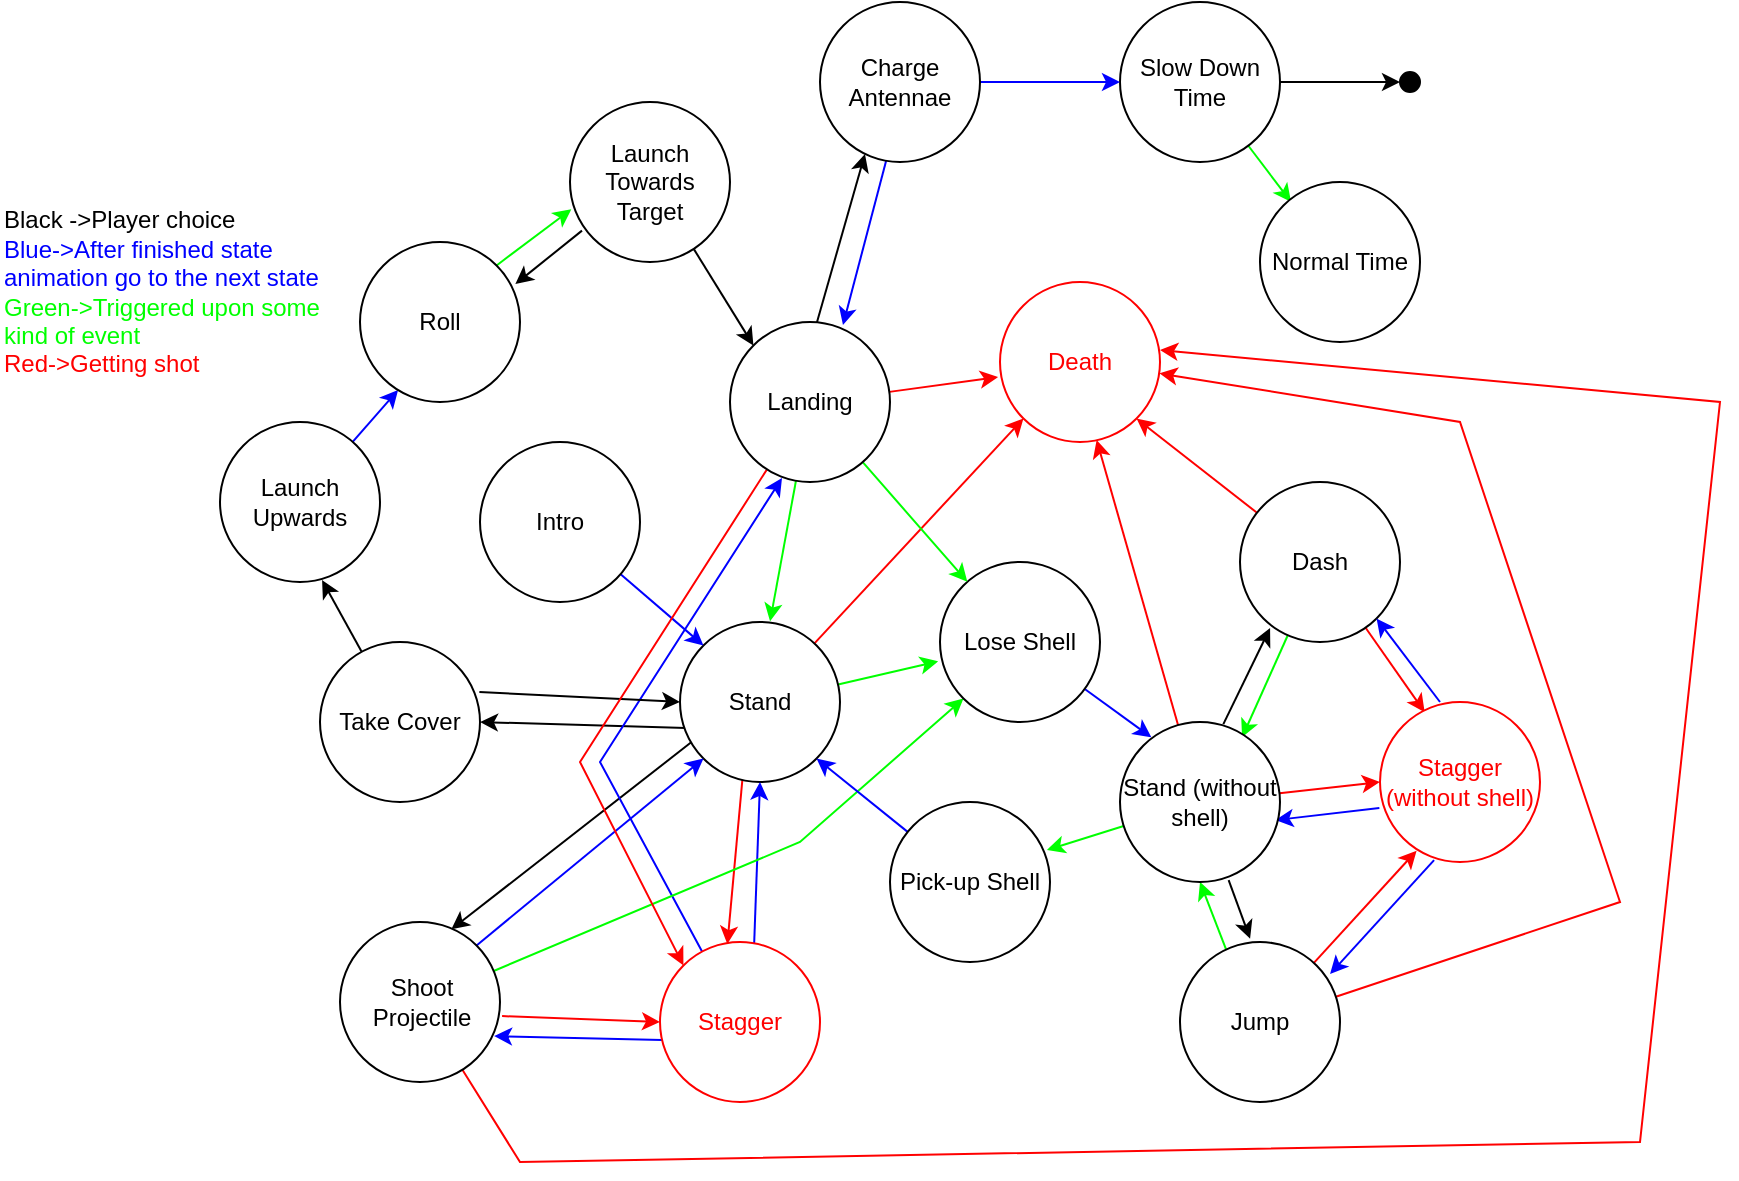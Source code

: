 <mxfile version="13.0.1" type="device"><diagram id="1IBeD1Y_Vtt_T9sS5b_W" name="Page-1"><mxGraphModel dx="868" dy="1557" grid="1" gridSize="10" guides="1" tooltips="1" connect="1" arrows="1" fold="1" page="1" pageScale="1" pageWidth="850" pageHeight="1100" math="0" shadow="0"><root><mxCell id="0"/><mxCell id="1" parent="0"/><mxCell id="Jgey27WwCHVz4h1cPElk-16" style="edgeStyle=none;rounded=0;orthogonalLoop=1;jettySize=auto;html=1;entryX=0.696;entryY=0.046;entryDx=0;entryDy=0;strokeColor=#000000;exitX=0.088;exitY=0.738;exitDx=0;exitDy=0;exitPerimeter=0;entryPerimeter=0;" parent="1" source="Jgey27WwCHVz4h1cPElk-2" target="Jgey27WwCHVz4h1cPElk-15" edge="1"><mxGeometry relative="1" as="geometry"/></mxCell><mxCell id="Jgey27WwCHVz4h1cPElk-22" style="edgeStyle=none;rounded=0;orthogonalLoop=1;jettySize=auto;html=1;entryX=1;entryY=0.5;entryDx=0;entryDy=0;strokeColor=#000000;exitX=0.038;exitY=0.663;exitDx=0;exitDy=0;exitPerimeter=0;" parent="1" source="Jgey27WwCHVz4h1cPElk-2" target="Jgey27WwCHVz4h1cPElk-21" edge="1"><mxGeometry relative="1" as="geometry"/></mxCell><mxCell id="Jgey27WwCHVz4h1cPElk-33" style="edgeStyle=none;rounded=0;orthogonalLoop=1;jettySize=auto;html=1;entryX=0.421;entryY=0.013;entryDx=0;entryDy=0;strokeColor=#FF0000;fontColor=#000000;entryPerimeter=0;exitX=0.4;exitY=0.875;exitDx=0;exitDy=0;exitPerimeter=0;" parent="1" source="Jgey27WwCHVz4h1cPElk-2" target="Jgey27WwCHVz4h1cPElk-4" edge="1"><mxGeometry relative="1" as="geometry"><mxPoint x="392" y="321" as="sourcePoint"/></mxGeometry></mxCell><mxCell id="Jgey27WwCHVz4h1cPElk-48" style="edgeStyle=none;rounded=0;orthogonalLoop=1;jettySize=auto;html=1;entryX=-0.012;entryY=0.621;entryDx=0;entryDy=0;entryPerimeter=0;strokeColor=#00FF00;fontColor=#000000;" parent="1" source="Jgey27WwCHVz4h1cPElk-2" target="Jgey27WwCHVz4h1cPElk-36" edge="1"><mxGeometry relative="1" as="geometry"/></mxCell><mxCell id="Jgey27WwCHVz4h1cPElk-63" style="edgeStyle=none;rounded=0;orthogonalLoop=1;jettySize=auto;html=1;entryX=0;entryY=1;entryDx=0;entryDy=0;strokeColor=#FF0000;fontColor=#000000;" parent="1" source="Jgey27WwCHVz4h1cPElk-2" target="Jgey27WwCHVz4h1cPElk-7" edge="1"><mxGeometry relative="1" as="geometry"/></mxCell><mxCell id="Jgey27WwCHVz4h1cPElk-2" value="Stand" style="ellipse;whiteSpace=wrap;html=1;aspect=fixed;" parent="1" vertex="1"><mxGeometry x="360" y="240" width="80" height="80" as="geometry"/></mxCell><mxCell id="Jgey27WwCHVz4h1cPElk-34" style="edgeStyle=none;rounded=0;orthogonalLoop=1;jettySize=auto;html=1;entryX=0.5;entryY=1;entryDx=0;entryDy=0;strokeColor=#0000FF;fontColor=#000000;exitX=0.588;exitY=0.025;exitDx=0;exitDy=0;exitPerimeter=0;" parent="1" source="Jgey27WwCHVz4h1cPElk-4" target="Jgey27WwCHVz4h1cPElk-2" edge="1"><mxGeometry relative="1" as="geometry"/></mxCell><mxCell id="rkZoBiFD9YDDeS2Rjm8P-12" style="edgeStyle=none;rounded=0;orthogonalLoop=1;jettySize=auto;html=1;entryX=0.325;entryY=0.975;entryDx=0;entryDy=0;entryPerimeter=0;strokeColor=#0000FF;" edge="1" parent="1" source="Jgey27WwCHVz4h1cPElk-4" target="Jgey27WwCHVz4h1cPElk-42"><mxGeometry relative="1" as="geometry"><Array as="points"><mxPoint x="320" y="310"/></Array></mxGeometry></mxCell><mxCell id="rkZoBiFD9YDDeS2Rjm8P-13" style="edgeStyle=none;rounded=0;orthogonalLoop=1;jettySize=auto;html=1;entryX=0.963;entryY=0.713;entryDx=0;entryDy=0;entryPerimeter=0;strokeColor=#0000FF;exitX=0.013;exitY=0.613;exitDx=0;exitDy=0;exitPerimeter=0;" edge="1" parent="1" source="Jgey27WwCHVz4h1cPElk-4" target="Jgey27WwCHVz4h1cPElk-15"><mxGeometry relative="1" as="geometry"/></mxCell><mxCell id="Jgey27WwCHVz4h1cPElk-4" value="Stagger" style="ellipse;whiteSpace=wrap;html=1;aspect=fixed;strokeColor=#FF0000;fontColor=#FF0000;" parent="1" vertex="1"><mxGeometry x="350" y="400" width="80" height="80" as="geometry"/></mxCell><mxCell id="Jgey27WwCHVz4h1cPElk-6" value="&lt;div&gt;Black -&amp;gt;Player choice&lt;/div&gt;&lt;div&gt;&lt;font color=&quot;#0000FF&quot;&gt;Blue-&amp;gt;After finished state animation go to the next state&lt;/font&gt;&lt;br&gt;&lt;/div&gt;&lt;div&gt;&lt;font color=&quot;#00FF00&quot;&gt;Green-&amp;gt;Triggered upon some kind of event&lt;/font&gt;&lt;/div&gt;&lt;div&gt;&lt;font color=&quot;#FF0000&quot;&gt;Red-&amp;gt;Getting shot&lt;/font&gt;&lt;br&gt;&lt;/div&gt;" style="text;html=1;strokeColor=none;fillColor=none;align=left;verticalAlign=middle;whiteSpace=wrap;rounded=0;" parent="1" vertex="1"><mxGeometry x="20" y="20" width="180" height="110" as="geometry"/></mxCell><mxCell id="Jgey27WwCHVz4h1cPElk-7" value="&lt;div align=&quot;center&quot;&gt;Death&lt;/div&gt;" style="ellipse;whiteSpace=wrap;html=1;aspect=fixed;align=center;strokeColor=#FF0000;fontColor=#FF0000;" parent="1" vertex="1"><mxGeometry x="520" y="70" width="80" height="80" as="geometry"/></mxCell><mxCell id="Jgey27WwCHVz4h1cPElk-9" style="rounded=0;orthogonalLoop=1;jettySize=auto;html=1;entryX=0;entryY=0;entryDx=0;entryDy=0;strokeColor=#0000FF;" parent="1" source="Jgey27WwCHVz4h1cPElk-8" target="Jgey27WwCHVz4h1cPElk-2" edge="1"><mxGeometry relative="1" as="geometry"/></mxCell><mxCell id="Jgey27WwCHVz4h1cPElk-8" value="&lt;div align=&quot;center&quot;&gt;Intro&lt;/div&gt;" style="ellipse;whiteSpace=wrap;html=1;aspect=fixed;align=center;" parent="1" vertex="1"><mxGeometry x="260" y="150" width="80" height="80" as="geometry"/></mxCell><mxCell id="Jgey27WwCHVz4h1cPElk-17" style="edgeStyle=none;rounded=0;orthogonalLoop=1;jettySize=auto;html=1;strokeColor=#0000FF;entryX=0;entryY=1;entryDx=0;entryDy=0;exitX=1;exitY=0;exitDx=0;exitDy=0;" parent="1" source="Jgey27WwCHVz4h1cPElk-15" target="Jgey27WwCHVz4h1cPElk-2" edge="1"><mxGeometry relative="1" as="geometry"><mxPoint x="420" y="290" as="targetPoint"/></mxGeometry></mxCell><mxCell id="Jgey27WwCHVz4h1cPElk-35" style="edgeStyle=none;rounded=0;orthogonalLoop=1;jettySize=auto;html=1;strokeColor=#FF0000;fontColor=#000000;entryX=0;entryY=0.5;entryDx=0;entryDy=0;exitX=1.013;exitY=0.588;exitDx=0;exitDy=0;exitPerimeter=0;" parent="1" source="Jgey27WwCHVz4h1cPElk-15" target="Jgey27WwCHVz4h1cPElk-4" edge="1"><mxGeometry relative="1" as="geometry"><mxPoint x="483" y="360" as="targetPoint"/></mxGeometry></mxCell><mxCell id="rkZoBiFD9YDDeS2Rjm8P-11" style="edgeStyle=none;rounded=0;orthogonalLoop=1;jettySize=auto;html=1;entryX=1;entryY=0.425;entryDx=0;entryDy=0;entryPerimeter=0;strokeColor=#FF0000;" edge="1" parent="1" source="Jgey27WwCHVz4h1cPElk-15" target="Jgey27WwCHVz4h1cPElk-7"><mxGeometry relative="1" as="geometry"><Array as="points"><mxPoint x="280" y="510"/><mxPoint x="840" y="500"/><mxPoint x="880" y="130"/></Array></mxGeometry></mxCell><mxCell id="rkZoBiFD9YDDeS2Rjm8P-17" style="edgeStyle=none;rounded=0;orthogonalLoop=1;jettySize=auto;html=1;entryX=0;entryY=1;entryDx=0;entryDy=0;strokeColor=#00FF00;" edge="1" parent="1" source="Jgey27WwCHVz4h1cPElk-15" target="Jgey27WwCHVz4h1cPElk-36"><mxGeometry relative="1" as="geometry"><Array as="points"><mxPoint x="420" y="350"/></Array></mxGeometry></mxCell><mxCell id="Jgey27WwCHVz4h1cPElk-15" value="&lt;div align=&quot;center&quot;&gt;Shoot Projectile&lt;br&gt;&lt;/div&gt;" style="ellipse;whiteSpace=wrap;html=1;aspect=fixed;fillColor=#FFFFFF;align=left;" parent="1" vertex="1"><mxGeometry x="190" y="390" width="80" height="80" as="geometry"/></mxCell><mxCell id="Jgey27WwCHVz4h1cPElk-23" style="edgeStyle=none;rounded=0;orthogonalLoop=1;jettySize=auto;html=1;entryX=0;entryY=0.5;entryDx=0;entryDy=0;strokeColor=#000000;exitX=0.996;exitY=0.313;exitDx=0;exitDy=0;exitPerimeter=0;" parent="1" source="Jgey27WwCHVz4h1cPElk-21" target="Jgey27WwCHVz4h1cPElk-2" edge="1"><mxGeometry relative="1" as="geometry"/></mxCell><mxCell id="Jgey27WwCHVz4h1cPElk-27" style="edgeStyle=none;rounded=0;orthogonalLoop=1;jettySize=auto;html=1;entryX=0.638;entryY=0.988;entryDx=0;entryDy=0;entryPerimeter=0;strokeColor=#000000;fontColor=#000000;" parent="1" source="Jgey27WwCHVz4h1cPElk-21" target="Jgey27WwCHVz4h1cPElk-24" edge="1"><mxGeometry relative="1" as="geometry"/></mxCell><mxCell id="Jgey27WwCHVz4h1cPElk-21" value="Take Cover" style="ellipse;whiteSpace=wrap;html=1;aspect=fixed;fillColor=#FFFFFF;align=center;" parent="1" vertex="1"><mxGeometry x="180" y="250" width="80" height="80" as="geometry"/></mxCell><mxCell id="Jgey27WwCHVz4h1cPElk-28" style="edgeStyle=none;rounded=0;orthogonalLoop=1;jettySize=auto;html=1;entryX=0.238;entryY=0.925;entryDx=0;entryDy=0;entryPerimeter=0;strokeColor=#0000FF;fontColor=#000000;" parent="1" source="Jgey27WwCHVz4h1cPElk-24" target="Jgey27WwCHVz4h1cPElk-25" edge="1"><mxGeometry relative="1" as="geometry"/></mxCell><mxCell id="Jgey27WwCHVz4h1cPElk-24" value="Launch Upwards" style="ellipse;whiteSpace=wrap;html=1;aspect=fixed;strokeColor=#000000;fillColor=#FFFFFF;fontColor=#000000;align=center;" parent="1" vertex="1"><mxGeometry x="130" y="140" width="80" height="80" as="geometry"/></mxCell><mxCell id="Jgey27WwCHVz4h1cPElk-29" style="edgeStyle=none;rounded=0;orthogonalLoop=1;jettySize=auto;html=1;entryX=0.008;entryY=0.671;entryDx=0;entryDy=0;strokeColor=#00FF00;fontColor=#000000;exitX=1;exitY=0;exitDx=0;exitDy=0;entryPerimeter=0;" parent="1" source="Jgey27WwCHVz4h1cPElk-25" target="Jgey27WwCHVz4h1cPElk-26" edge="1"><mxGeometry relative="1" as="geometry"/></mxCell><mxCell id="Jgey27WwCHVz4h1cPElk-25" value="Roll" style="ellipse;whiteSpace=wrap;html=1;aspect=fixed;strokeColor=#000000;fillColor=#FFFFFF;fontColor=#000000;align=center;" parent="1" vertex="1"><mxGeometry x="200" y="50" width="80" height="80" as="geometry"/></mxCell><mxCell id="Jgey27WwCHVz4h1cPElk-31" style="edgeStyle=none;rounded=0;orthogonalLoop=1;jettySize=auto;html=1;entryX=0.971;entryY=0.263;entryDx=0;entryDy=0;strokeColor=#000000;fontColor=#000000;exitX=0.075;exitY=0.804;exitDx=0;exitDy=0;exitPerimeter=0;entryPerimeter=0;" parent="1" source="Jgey27WwCHVz4h1cPElk-26" target="Jgey27WwCHVz4h1cPElk-25" edge="1"><mxGeometry relative="1" as="geometry"/></mxCell><mxCell id="Jgey27WwCHVz4h1cPElk-60" style="edgeStyle=none;rounded=0;orthogonalLoop=1;jettySize=auto;html=1;entryX=0;entryY=0;entryDx=0;entryDy=0;strokeColor=#000000;fontColor=#000000;exitX=0.775;exitY=0.921;exitDx=0;exitDy=0;exitPerimeter=0;" parent="1" source="Jgey27WwCHVz4h1cPElk-26" target="Jgey27WwCHVz4h1cPElk-42" edge="1"><mxGeometry relative="1" as="geometry"/></mxCell><mxCell id="Jgey27WwCHVz4h1cPElk-26" value="Launch Towards Target" style="ellipse;whiteSpace=wrap;html=1;aspect=fixed;strokeColor=#000000;fillColor=#FFFFFF;fontColor=#000000;align=center;" parent="1" vertex="1"><mxGeometry x="305" y="-20" width="80" height="80" as="geometry"/></mxCell><mxCell id="Jgey27WwCHVz4h1cPElk-49" style="edgeStyle=none;rounded=0;orthogonalLoop=1;jettySize=auto;html=1;entryX=0.196;entryY=0.096;entryDx=0;entryDy=0;entryPerimeter=0;strokeColor=#0000FF;fontColor=#000000;" parent="1" source="Jgey27WwCHVz4h1cPElk-36" target="Jgey27WwCHVz4h1cPElk-45" edge="1"><mxGeometry relative="1" as="geometry"/></mxCell><mxCell id="Jgey27WwCHVz4h1cPElk-36" value="&lt;div&gt;Lose Shell&lt;/div&gt;" style="ellipse;whiteSpace=wrap;html=1;aspect=fixed;strokeColor=#000000;fillColor=#FFFFFF;fontColor=#000000;align=center;" parent="1" vertex="1"><mxGeometry x="490" y="210" width="80" height="80" as="geometry"/></mxCell><mxCell id="Jgey27WwCHVz4h1cPElk-54" style="edgeStyle=none;rounded=0;orthogonalLoop=1;jettySize=auto;html=1;entryX=1;entryY=1;entryDx=0;entryDy=0;strokeColor=#0000FF;fontColor=#000000;" parent="1" source="Jgey27WwCHVz4h1cPElk-37" target="Jgey27WwCHVz4h1cPElk-2" edge="1"><mxGeometry relative="1" as="geometry"/></mxCell><mxCell id="Jgey27WwCHVz4h1cPElk-37" value="Pick-up Shell" style="ellipse;whiteSpace=wrap;html=1;aspect=fixed;strokeColor=#000000;fillColor=#FFFFFF;fontColor=#000000;align=center;" parent="1" vertex="1"><mxGeometry x="465" y="330" width="80" height="80" as="geometry"/></mxCell><mxCell id="Jgey27WwCHVz4h1cPElk-56" style="edgeStyle=none;rounded=0;orthogonalLoop=1;jettySize=auto;html=1;entryX=0.5;entryY=1;entryDx=0;entryDy=0;strokeColor=#00FF00;fontColor=#000000;exitX=0.288;exitY=0.046;exitDx=0;exitDy=0;exitPerimeter=0;" parent="1" source="Jgey27WwCHVz4h1cPElk-38" target="Jgey27WwCHVz4h1cPElk-45" edge="1"><mxGeometry relative="1" as="geometry"/></mxCell><mxCell id="Jgey27WwCHVz4h1cPElk-59" style="edgeStyle=none;rounded=0;orthogonalLoop=1;jettySize=auto;html=1;entryX=0.229;entryY=0.929;entryDx=0;entryDy=0;entryPerimeter=0;strokeColor=#FF0000;fontColor=#000000;" parent="1" source="Jgey27WwCHVz4h1cPElk-38" target="Jgey27WwCHVz4h1cPElk-41" edge="1"><mxGeometry relative="1" as="geometry"/></mxCell><mxCell id="Jgey27WwCHVz4h1cPElk-66" style="edgeStyle=none;rounded=0;orthogonalLoop=1;jettySize=auto;html=1;entryX=0.996;entryY=0.571;entryDx=0;entryDy=0;entryPerimeter=0;strokeColor=#FF0000;fontColor=#000000;" parent="1" source="Jgey27WwCHVz4h1cPElk-38" target="Jgey27WwCHVz4h1cPElk-7" edge="1"><mxGeometry relative="1" as="geometry"><Array as="points"><mxPoint x="830" y="380"/><mxPoint x="750" y="140"/></Array></mxGeometry></mxCell><mxCell id="Jgey27WwCHVz4h1cPElk-38" value="Jump" style="ellipse;whiteSpace=wrap;html=1;aspect=fixed;strokeColor=#000000;fillColor=#FFFFFF;fontColor=#000000;align=center;" parent="1" vertex="1"><mxGeometry x="610" y="400" width="80" height="80" as="geometry"/></mxCell><mxCell id="Jgey27WwCHVz4h1cPElk-55" style="edgeStyle=none;rounded=0;orthogonalLoop=1;jettySize=auto;html=1;entryX=0.763;entryY=0.096;entryDx=0;entryDy=0;entryPerimeter=0;strokeColor=#00FF00;fontColor=#000000;" parent="1" source="Jgey27WwCHVz4h1cPElk-39" target="Jgey27WwCHVz4h1cPElk-45" edge="1"><mxGeometry relative="1" as="geometry"/></mxCell><mxCell id="Jgey27WwCHVz4h1cPElk-58" style="edgeStyle=none;rounded=0;orthogonalLoop=1;jettySize=auto;html=1;entryX=0.279;entryY=0.063;entryDx=0;entryDy=0;entryPerimeter=0;strokeColor=#FF0000;fontColor=#000000;" parent="1" source="Jgey27WwCHVz4h1cPElk-39" target="Jgey27WwCHVz4h1cPElk-41" edge="1"><mxGeometry relative="1" as="geometry"/></mxCell><mxCell id="Jgey27WwCHVz4h1cPElk-65" style="edgeStyle=none;rounded=0;orthogonalLoop=1;jettySize=auto;html=1;entryX=1;entryY=1;entryDx=0;entryDy=0;strokeColor=#FF0000;fontColor=#000000;" parent="1" source="Jgey27WwCHVz4h1cPElk-39" target="Jgey27WwCHVz4h1cPElk-7" edge="1"><mxGeometry relative="1" as="geometry"/></mxCell><mxCell id="Jgey27WwCHVz4h1cPElk-39" value="Dash" style="ellipse;whiteSpace=wrap;html=1;aspect=fixed;strokeColor=#000000;fillColor=#FFFFFF;fontColor=#000000;align=center;" parent="1" vertex="1"><mxGeometry x="640" y="170" width="80" height="80" as="geometry"/></mxCell><mxCell id="Jgey27WwCHVz4h1cPElk-57" style="edgeStyle=none;rounded=0;orthogonalLoop=1;jettySize=auto;html=1;entryX=0.971;entryY=0.613;entryDx=0;entryDy=0;entryPerimeter=0;strokeColor=#0000FF;fontColor=#000000;exitX=-0.004;exitY=0.663;exitDx=0;exitDy=0;exitPerimeter=0;" parent="1" source="Jgey27WwCHVz4h1cPElk-41" target="Jgey27WwCHVz4h1cPElk-45" edge="1"><mxGeometry relative="1" as="geometry"/></mxCell><mxCell id="rkZoBiFD9YDDeS2Rjm8P-14" style="edgeStyle=none;rounded=0;orthogonalLoop=1;jettySize=auto;html=1;entryX=0.938;entryY=0.2;entryDx=0;entryDy=0;entryPerimeter=0;strokeColor=#0000FF;exitX=0.338;exitY=0.988;exitDx=0;exitDy=0;exitPerimeter=0;" edge="1" parent="1" source="Jgey27WwCHVz4h1cPElk-41" target="Jgey27WwCHVz4h1cPElk-38"><mxGeometry relative="1" as="geometry"/></mxCell><mxCell id="rkZoBiFD9YDDeS2Rjm8P-15" style="edgeStyle=none;rounded=0;orthogonalLoop=1;jettySize=auto;html=1;entryX=1;entryY=1;entryDx=0;entryDy=0;strokeColor=#0000FF;exitX=0.375;exitY=0;exitDx=0;exitDy=0;exitPerimeter=0;" edge="1" parent="1" source="Jgey27WwCHVz4h1cPElk-41" target="Jgey27WwCHVz4h1cPElk-39"><mxGeometry relative="1" as="geometry"/></mxCell><mxCell id="Jgey27WwCHVz4h1cPElk-41" value="Stagger (without shell)" style="ellipse;whiteSpace=wrap;html=1;aspect=fixed;strokeColor=#FF0000;fontColor=#FF0000;" parent="1" vertex="1"><mxGeometry x="710" y="280" width="80" height="80" as="geometry"/></mxCell><mxCell id="Jgey27WwCHVz4h1cPElk-62" style="edgeStyle=none;rounded=0;orthogonalLoop=1;jettySize=auto;html=1;entryX=0.563;entryY=-0.004;entryDx=0;entryDy=0;entryPerimeter=0;strokeColor=#00FF00;fontColor=#000000;" parent="1" source="Jgey27WwCHVz4h1cPElk-42" target="Jgey27WwCHVz4h1cPElk-2" edge="1"><mxGeometry relative="1" as="geometry"/></mxCell><mxCell id="rkZoBiFD9YDDeS2Rjm8P-3" style="rounded=0;orthogonalLoop=1;jettySize=auto;html=1;entryX=0.281;entryY=0.95;entryDx=0;entryDy=0;entryPerimeter=0;strokeColor=#000000;exitX=0.544;exitY=0;exitDx=0;exitDy=0;exitPerimeter=0;" edge="1" parent="1" source="Jgey27WwCHVz4h1cPElk-42" target="rkZoBiFD9YDDeS2Rjm8P-1"><mxGeometry relative="1" as="geometry"/></mxCell><mxCell id="rkZoBiFD9YDDeS2Rjm8P-9" style="edgeStyle=none;rounded=0;orthogonalLoop=1;jettySize=auto;html=1;entryX=0;entryY=0;entryDx=0;entryDy=0;strokeColor=#FF0000;" edge="1" parent="1" source="Jgey27WwCHVz4h1cPElk-42" target="Jgey27WwCHVz4h1cPElk-4"><mxGeometry relative="1" as="geometry"><Array as="points"><mxPoint x="310" y="310"/></Array></mxGeometry></mxCell><mxCell id="rkZoBiFD9YDDeS2Rjm8P-10" style="edgeStyle=none;rounded=0;orthogonalLoop=1;jettySize=auto;html=1;entryX=-0.012;entryY=0.594;entryDx=0;entryDy=0;entryPerimeter=0;strokeColor=#FF0000;" edge="1" parent="1" source="Jgey27WwCHVz4h1cPElk-42" target="Jgey27WwCHVz4h1cPElk-7"><mxGeometry relative="1" as="geometry"/></mxCell><mxCell id="rkZoBiFD9YDDeS2Rjm8P-16" style="edgeStyle=none;rounded=0;orthogonalLoop=1;jettySize=auto;html=1;strokeColor=#00FF00;" edge="1" parent="1" source="Jgey27WwCHVz4h1cPElk-42" target="Jgey27WwCHVz4h1cPElk-36"><mxGeometry relative="1" as="geometry"/></mxCell><mxCell id="Jgey27WwCHVz4h1cPElk-42" value="Landing" style="ellipse;whiteSpace=wrap;html=1;aspect=fixed;strokeColor=#000000;fillColor=#FFFFFF;fontColor=#000000;align=center;" parent="1" vertex="1"><mxGeometry x="385" y="90" width="80" height="80" as="geometry"/></mxCell><mxCell id="Jgey27WwCHVz4h1cPElk-50" style="edgeStyle=none;rounded=0;orthogonalLoop=1;jettySize=auto;html=1;entryX=0.188;entryY=0.913;entryDx=0;entryDy=0;entryPerimeter=0;strokeColor=#000000;fontColor=#000000;exitX=0.646;exitY=0.013;exitDx=0;exitDy=0;exitPerimeter=0;" parent="1" source="Jgey27WwCHVz4h1cPElk-45" target="Jgey27WwCHVz4h1cPElk-39" edge="1"><mxGeometry relative="1" as="geometry"/></mxCell><mxCell id="Jgey27WwCHVz4h1cPElk-51" style="edgeStyle=none;rounded=0;orthogonalLoop=1;jettySize=auto;html=1;strokeColor=#000000;fontColor=#000000;exitX=0.679;exitY=0.988;exitDx=0;exitDy=0;exitPerimeter=0;entryX=0.438;entryY=-0.021;entryDx=0;entryDy=0;entryPerimeter=0;" parent="1" source="Jgey27WwCHVz4h1cPElk-45" target="Jgey27WwCHVz4h1cPElk-38" edge="1"><mxGeometry relative="1" as="geometry"><mxPoint x="710" y="319" as="targetPoint"/></mxGeometry></mxCell><mxCell id="Jgey27WwCHVz4h1cPElk-52" style="edgeStyle=none;rounded=0;orthogonalLoop=1;jettySize=auto;html=1;entryX=0;entryY=0.5;entryDx=0;entryDy=0;strokeColor=#FF0000;fontColor=#000000;" parent="1" source="Jgey27WwCHVz4h1cPElk-45" target="Jgey27WwCHVz4h1cPElk-41" edge="1"><mxGeometry relative="1" as="geometry"/></mxCell><mxCell id="Jgey27WwCHVz4h1cPElk-53" style="edgeStyle=none;rounded=0;orthogonalLoop=1;jettySize=auto;html=1;strokeColor=#00FF00;fontColor=#000000;entryX=0.981;entryY=0.3;entryDx=0;entryDy=0;entryPerimeter=0;" parent="1" source="Jgey27WwCHVz4h1cPElk-45" edge="1" target="Jgey27WwCHVz4h1cPElk-37"><mxGeometry relative="1" as="geometry"><mxPoint x="541" y="361" as="targetPoint"/></mxGeometry></mxCell><mxCell id="Jgey27WwCHVz4h1cPElk-64" style="edgeStyle=none;rounded=0;orthogonalLoop=1;jettySize=auto;html=1;entryX=0.604;entryY=0.988;entryDx=0;entryDy=0;entryPerimeter=0;strokeColor=#FF0000;fontColor=#000000;" parent="1" source="Jgey27WwCHVz4h1cPElk-45" target="Jgey27WwCHVz4h1cPElk-7" edge="1"><mxGeometry relative="1" as="geometry"/></mxCell><mxCell id="Jgey27WwCHVz4h1cPElk-45" value="Stand (without shell)" style="ellipse;whiteSpace=wrap;html=1;aspect=fixed;strokeColor=#000000;fillColor=#FFFFFF;fontColor=#000000;align=center;" parent="1" vertex="1"><mxGeometry x="580" y="290" width="80" height="80" as="geometry"/></mxCell><mxCell id="rkZoBiFD9YDDeS2Rjm8P-5" style="edgeStyle=none;rounded=0;orthogonalLoop=1;jettySize=auto;html=1;entryX=0;entryY=0.5;entryDx=0;entryDy=0;strokeColor=#000000;" edge="1" parent="1" source="Jgey27WwCHVz4h1cPElk-67" target="rkZoBiFD9YDDeS2Rjm8P-4"><mxGeometry relative="1" as="geometry"/></mxCell><mxCell id="rkZoBiFD9YDDeS2Rjm8P-7" style="edgeStyle=none;rounded=0;orthogonalLoop=1;jettySize=auto;html=1;entryX=0.194;entryY=0.125;entryDx=0;entryDy=0;entryPerimeter=0;strokeColor=#00FF00;" edge="1" parent="1" source="Jgey27WwCHVz4h1cPElk-67" target="rkZoBiFD9YDDeS2Rjm8P-6"><mxGeometry relative="1" as="geometry"/></mxCell><mxCell id="Jgey27WwCHVz4h1cPElk-67" value="Slow Down Time" style="ellipse;whiteSpace=wrap;html=1;aspect=fixed;strokeColor=#000000;fillColor=#FFFFFF;fontColor=#000000;align=center;" parent="1" vertex="1"><mxGeometry x="580" y="-70" width="80" height="80" as="geometry"/></mxCell><mxCell id="rkZoBiFD9YDDeS2Rjm8P-2" style="edgeStyle=orthogonalEdgeStyle;rounded=0;orthogonalLoop=1;jettySize=auto;html=1;entryX=0;entryY=0.5;entryDx=0;entryDy=0;strokeColor=#0000FF;" edge="1" parent="1" source="rkZoBiFD9YDDeS2Rjm8P-1" target="Jgey27WwCHVz4h1cPElk-67"><mxGeometry relative="1" as="geometry"/></mxCell><mxCell id="rkZoBiFD9YDDeS2Rjm8P-8" style="edgeStyle=none;rounded=0;orthogonalLoop=1;jettySize=auto;html=1;entryX=0.706;entryY=0.019;entryDx=0;entryDy=0;entryPerimeter=0;strokeColor=#0000FF;exitX=0.413;exitY=0.994;exitDx=0;exitDy=0;exitPerimeter=0;" edge="1" parent="1" source="rkZoBiFD9YDDeS2Rjm8P-1" target="Jgey27WwCHVz4h1cPElk-42"><mxGeometry relative="1" as="geometry"/></mxCell><mxCell id="rkZoBiFD9YDDeS2Rjm8P-1" value="Charge Antennae" style="ellipse;whiteSpace=wrap;html=1;aspect=fixed;" vertex="1" parent="1"><mxGeometry x="430" y="-70" width="80" height="80" as="geometry"/></mxCell><mxCell id="rkZoBiFD9YDDeS2Rjm8P-4" value="" style="ellipse;whiteSpace=wrap;html=1;aspect=fixed;fillColor=#000000;" vertex="1" parent="1"><mxGeometry x="720" y="-35" width="10" height="10" as="geometry"/></mxCell><mxCell id="rkZoBiFD9YDDeS2Rjm8P-6" value="Normal Time" style="ellipse;whiteSpace=wrap;html=1;aspect=fixed;fillColor=#FFFFFF;" vertex="1" parent="1"><mxGeometry x="650" y="20" width="80" height="80" as="geometry"/></mxCell></root></mxGraphModel></diagram></mxfile>